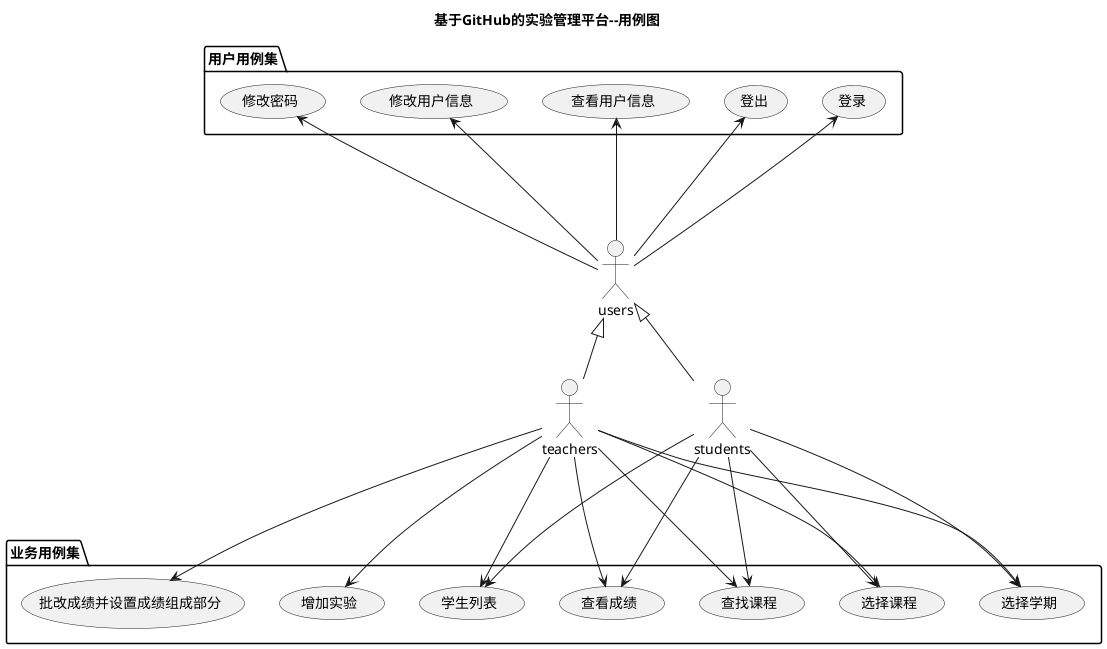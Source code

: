@startuml
title 基于GitHub的实验管理平台--用例图
actor teachers
actor students
actor users
users <|-- teachers
users <|-- students

package 用户用例集 {
users --up-> (登录)
users --up-> (登出)
users --up-> (查看用户信息)
users --up-> (修改用户信息)
users --up-> (修改密码)
}
package 业务用例集 {
teachers ---> (批改成绩并设置成绩组成部分)
teachers ---> (学生列表)
teachers--->(选择课程)
teachers-->(选择学期)
teachers--->(查看成绩)
teachers-->(查找课程)
teachers-->(增加实验)
students ---> (学生列表)
students-->(选择学期)
students--->(选择课程)
students-->(查找课程)
students ---> (查看成绩)
}
@enduml